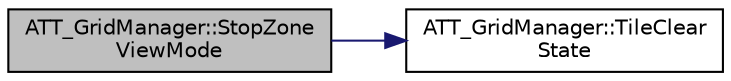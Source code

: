 digraph "ATT_GridManager::StopZoneViewMode"
{
 // LATEX_PDF_SIZE
  edge [fontname="Helvetica",fontsize="10",labelfontname="Helvetica",labelfontsize="10"];
  node [fontname="Helvetica",fontsize="10",shape=record];
  rankdir="LR";
  Node113 [label="ATT_GridManager::StopZone\lViewMode",height=0.2,width=0.4,color="black", fillcolor="grey75", style="filled", fontcolor="black",tooltip=" "];
  Node113 -> Node114 [color="midnightblue",fontsize="10",style="solid",fontname="Helvetica"];
  Node114 [label="ATT_GridManager::TileClear\lState",height=0.2,width=0.4,color="black", fillcolor="white", style="filled",URL="$class_a_t_t___grid_manager.html#a5bcea6c5c60adcfb537a996c0eede4a5",tooltip=" "];
}
